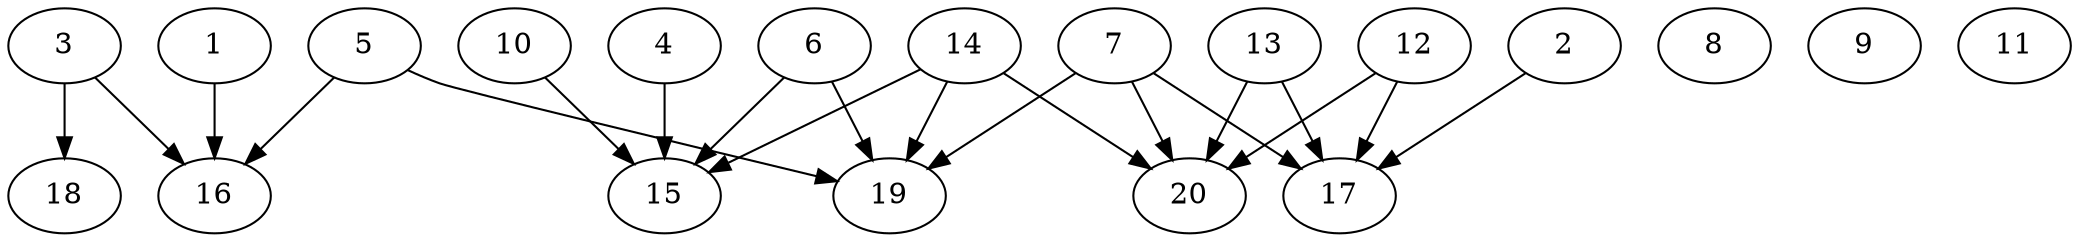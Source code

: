 // DAG automatically generated by daggen at Sat Jul 27 15:39:06 2019
// ./daggen --dot -n 20 --ccr 0.5 --fat 0.8 --regular 0.5 --density 0.4 --mindata 5242880 --maxdata 52428800 
digraph G {
  1 [size="83462144", alpha="0.13", expect_size="41731072"] 
  1 -> 16 [size ="41731072"]
  2 [size="59660288", alpha="0.06", expect_size="29830144"] 
  2 -> 17 [size ="29830144"]
  3 [size="12576768", alpha="0.08", expect_size="6288384"] 
  3 -> 16 [size ="6288384"]
  3 -> 18 [size ="6288384"]
  4 [size="30527488", alpha="0.15", expect_size="15263744"] 
  4 -> 15 [size ="15263744"]
  5 [size="74803200", alpha="0.19", expect_size="37401600"] 
  5 -> 16 [size ="37401600"]
  5 -> 19 [size ="37401600"]
  6 [size="60618752", alpha="0.12", expect_size="30309376"] 
  6 -> 15 [size ="30309376"]
  6 -> 19 [size ="30309376"]
  7 [size="97949696", alpha="0.19", expect_size="48974848"] 
  7 -> 17 [size ="48974848"]
  7 -> 19 [size ="48974848"]
  7 -> 20 [size ="48974848"]
  8 [size="58755072", alpha="0.04", expect_size="29377536"] 
  9 [size="53299200", alpha="0.14", expect_size="26649600"] 
  10 [size="78018560", alpha="0.12", expect_size="39009280"] 
  10 -> 15 [size ="39009280"]
  11 [size="41531392", alpha="0.19", expect_size="20765696"] 
  12 [size="104792064", alpha="0.07", expect_size="52396032"] 
  12 -> 17 [size ="52396032"]
  12 -> 20 [size ="52396032"]
  13 [size="40278016", alpha="0.10", expect_size="20139008"] 
  13 -> 17 [size ="20139008"]
  13 -> 20 [size ="20139008"]
  14 [size="80269312", alpha="0.14", expect_size="40134656"] 
  14 -> 15 [size ="40134656"]
  14 -> 19 [size ="40134656"]
  14 -> 20 [size ="40134656"]
  15 [size="58857472", alpha="0.02", expect_size="29428736"] 
  16 [size="53004288", alpha="0.04", expect_size="26502144"] 
  17 [size="12941312", alpha="0.12", expect_size="6470656"] 
  18 [size="104142848", alpha="0.17", expect_size="52071424"] 
  19 [size="27195392", alpha="0.15", expect_size="13597696"] 
  20 [size="91168768", alpha="0.14", expect_size="45584384"] 
}
